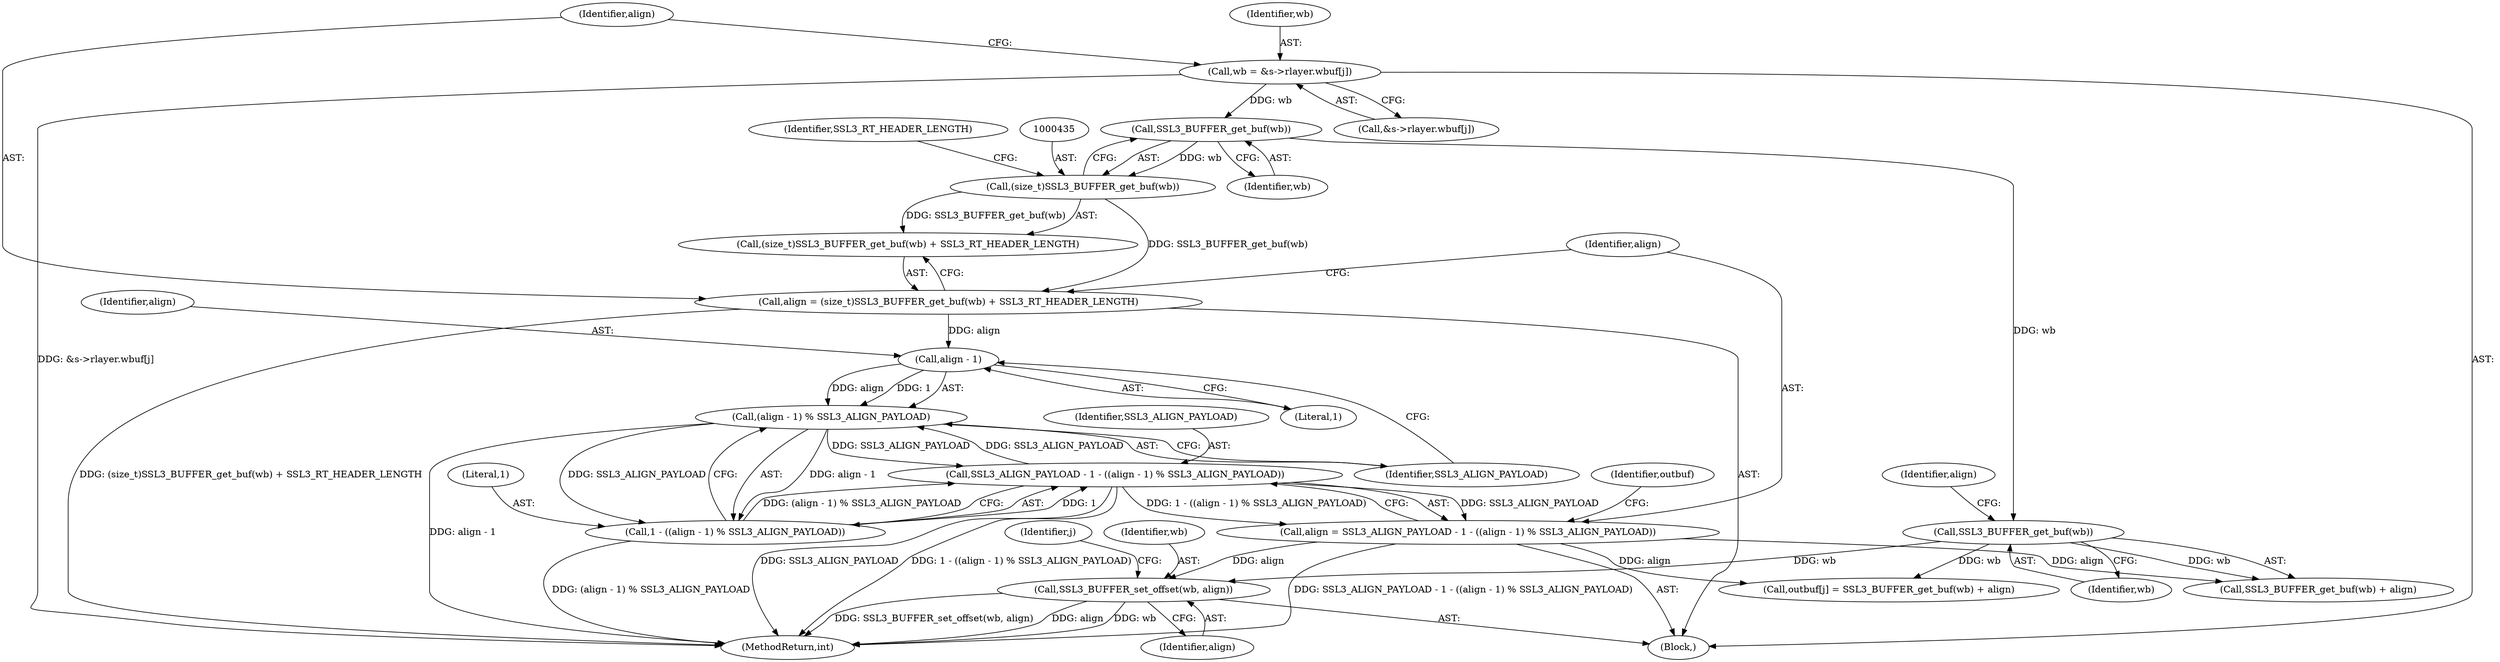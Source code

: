 digraph "0_openssl_4ad93618d26a3ea23d36ad5498ff4f59eff3a4d2@pointer" {
"1000458" [label="(Call,SSL3_BUFFER_set_offset(wb, align))"];
"1000455" [label="(Call,SSL3_BUFFER_get_buf(wb))"];
"1000436" [label="(Call,SSL3_BUFFER_get_buf(wb))"];
"1000421" [label="(Call,wb = &s->rlayer.wbuf[j])"];
"1000439" [label="(Call,align = SSL3_ALIGN_PAYLOAD - 1 - ((align - 1) % SSL3_ALIGN_PAYLOAD))"];
"1000441" [label="(Call,SSL3_ALIGN_PAYLOAD - 1 - ((align - 1) % SSL3_ALIGN_PAYLOAD))"];
"1000445" [label="(Call,(align - 1) % SSL3_ALIGN_PAYLOAD)"];
"1000446" [label="(Call,align - 1)"];
"1000431" [label="(Call,align = (size_t)SSL3_BUFFER_get_buf(wb) + SSL3_RT_HEADER_LENGTH)"];
"1000434" [label="(Call,(size_t)SSL3_BUFFER_get_buf(wb))"];
"1000443" [label="(Call,1 - ((align - 1) % SSL3_ALIGN_PAYLOAD))"];
"1000457" [label="(Identifier,align)"];
"1000434" [label="(Call,(size_t)SSL3_BUFFER_get_buf(wb))"];
"1000458" [label="(Call,SSL3_BUFFER_set_offset(wb, align))"];
"1000459" [label="(Identifier,wb)"];
"1000447" [label="(Identifier,align)"];
"1000448" [label="(Literal,1)"];
"1000438" [label="(Identifier,SSL3_RT_HEADER_LENGTH)"];
"1000443" [label="(Call,1 - ((align - 1) % SSL3_ALIGN_PAYLOAD))"];
"1000440" [label="(Identifier,align)"];
"1000450" [label="(Call,outbuf[j] = SSL3_BUFFER_get_buf(wb) + align)"];
"1000441" [label="(Call,SSL3_ALIGN_PAYLOAD - 1 - ((align - 1) % SSL3_ALIGN_PAYLOAD))"];
"1000446" [label="(Call,align - 1)"];
"1000422" [label="(Identifier,wb)"];
"1000432" [label="(Identifier,align)"];
"1000419" [label="(Identifier,j)"];
"1000433" [label="(Call,(size_t)SSL3_BUFFER_get_buf(wb) + SSL3_RT_HEADER_LENGTH)"];
"1000437" [label="(Identifier,wb)"];
"1000454" [label="(Call,SSL3_BUFFER_get_buf(wb) + align)"];
"1000444" [label="(Literal,1)"];
"1000442" [label="(Identifier,SSL3_ALIGN_PAYLOAD)"];
"1000439" [label="(Call,align = SSL3_ALIGN_PAYLOAD - 1 - ((align - 1) % SSL3_ALIGN_PAYLOAD))"];
"1000449" [label="(Identifier,SSL3_ALIGN_PAYLOAD)"];
"1000436" [label="(Call,SSL3_BUFFER_get_buf(wb))"];
"1000455" [label="(Call,SSL3_BUFFER_get_buf(wb))"];
"1000460" [label="(Identifier,align)"];
"1000908" [label="(MethodReturn,int)"];
"1000456" [label="(Identifier,wb)"];
"1000420" [label="(Block,)"];
"1000445" [label="(Call,(align - 1) % SSL3_ALIGN_PAYLOAD)"];
"1000431" [label="(Call,align = (size_t)SSL3_BUFFER_get_buf(wb) + SSL3_RT_HEADER_LENGTH)"];
"1000423" [label="(Call,&s->rlayer.wbuf[j])"];
"1000421" [label="(Call,wb = &s->rlayer.wbuf[j])"];
"1000452" [label="(Identifier,outbuf)"];
"1000458" -> "1000420"  [label="AST: "];
"1000458" -> "1000460"  [label="CFG: "];
"1000459" -> "1000458"  [label="AST: "];
"1000460" -> "1000458"  [label="AST: "];
"1000419" -> "1000458"  [label="CFG: "];
"1000458" -> "1000908"  [label="DDG: align"];
"1000458" -> "1000908"  [label="DDG: wb"];
"1000458" -> "1000908"  [label="DDG: SSL3_BUFFER_set_offset(wb, align)"];
"1000455" -> "1000458"  [label="DDG: wb"];
"1000439" -> "1000458"  [label="DDG: align"];
"1000455" -> "1000454"  [label="AST: "];
"1000455" -> "1000456"  [label="CFG: "];
"1000456" -> "1000455"  [label="AST: "];
"1000457" -> "1000455"  [label="CFG: "];
"1000455" -> "1000450"  [label="DDG: wb"];
"1000455" -> "1000454"  [label="DDG: wb"];
"1000436" -> "1000455"  [label="DDG: wb"];
"1000436" -> "1000434"  [label="AST: "];
"1000436" -> "1000437"  [label="CFG: "];
"1000437" -> "1000436"  [label="AST: "];
"1000434" -> "1000436"  [label="CFG: "];
"1000436" -> "1000434"  [label="DDG: wb"];
"1000421" -> "1000436"  [label="DDG: wb"];
"1000421" -> "1000420"  [label="AST: "];
"1000421" -> "1000423"  [label="CFG: "];
"1000422" -> "1000421"  [label="AST: "];
"1000423" -> "1000421"  [label="AST: "];
"1000432" -> "1000421"  [label="CFG: "];
"1000421" -> "1000908"  [label="DDG: &s->rlayer.wbuf[j]"];
"1000439" -> "1000420"  [label="AST: "];
"1000439" -> "1000441"  [label="CFG: "];
"1000440" -> "1000439"  [label="AST: "];
"1000441" -> "1000439"  [label="AST: "];
"1000452" -> "1000439"  [label="CFG: "];
"1000439" -> "1000908"  [label="DDG: SSL3_ALIGN_PAYLOAD - 1 - ((align - 1) % SSL3_ALIGN_PAYLOAD)"];
"1000441" -> "1000439"  [label="DDG: SSL3_ALIGN_PAYLOAD"];
"1000441" -> "1000439"  [label="DDG: 1 - ((align - 1) % SSL3_ALIGN_PAYLOAD)"];
"1000439" -> "1000450"  [label="DDG: align"];
"1000439" -> "1000454"  [label="DDG: align"];
"1000441" -> "1000443"  [label="CFG: "];
"1000442" -> "1000441"  [label="AST: "];
"1000443" -> "1000441"  [label="AST: "];
"1000441" -> "1000908"  [label="DDG: SSL3_ALIGN_PAYLOAD"];
"1000441" -> "1000908"  [label="DDG: 1 - ((align - 1) % SSL3_ALIGN_PAYLOAD)"];
"1000445" -> "1000441"  [label="DDG: SSL3_ALIGN_PAYLOAD"];
"1000443" -> "1000441"  [label="DDG: 1"];
"1000443" -> "1000441"  [label="DDG: (align - 1) % SSL3_ALIGN_PAYLOAD"];
"1000441" -> "1000445"  [label="DDG: SSL3_ALIGN_PAYLOAD"];
"1000445" -> "1000443"  [label="AST: "];
"1000445" -> "1000449"  [label="CFG: "];
"1000446" -> "1000445"  [label="AST: "];
"1000449" -> "1000445"  [label="AST: "];
"1000443" -> "1000445"  [label="CFG: "];
"1000445" -> "1000908"  [label="DDG: align - 1"];
"1000445" -> "1000443"  [label="DDG: align - 1"];
"1000445" -> "1000443"  [label="DDG: SSL3_ALIGN_PAYLOAD"];
"1000446" -> "1000445"  [label="DDG: align"];
"1000446" -> "1000445"  [label="DDG: 1"];
"1000446" -> "1000448"  [label="CFG: "];
"1000447" -> "1000446"  [label="AST: "];
"1000448" -> "1000446"  [label="AST: "];
"1000449" -> "1000446"  [label="CFG: "];
"1000431" -> "1000446"  [label="DDG: align"];
"1000431" -> "1000420"  [label="AST: "];
"1000431" -> "1000433"  [label="CFG: "];
"1000432" -> "1000431"  [label="AST: "];
"1000433" -> "1000431"  [label="AST: "];
"1000440" -> "1000431"  [label="CFG: "];
"1000431" -> "1000908"  [label="DDG: (size_t)SSL3_BUFFER_get_buf(wb) + SSL3_RT_HEADER_LENGTH"];
"1000434" -> "1000431"  [label="DDG: SSL3_BUFFER_get_buf(wb)"];
"1000434" -> "1000433"  [label="AST: "];
"1000435" -> "1000434"  [label="AST: "];
"1000438" -> "1000434"  [label="CFG: "];
"1000434" -> "1000433"  [label="DDG: SSL3_BUFFER_get_buf(wb)"];
"1000444" -> "1000443"  [label="AST: "];
"1000443" -> "1000908"  [label="DDG: (align - 1) % SSL3_ALIGN_PAYLOAD"];
}
